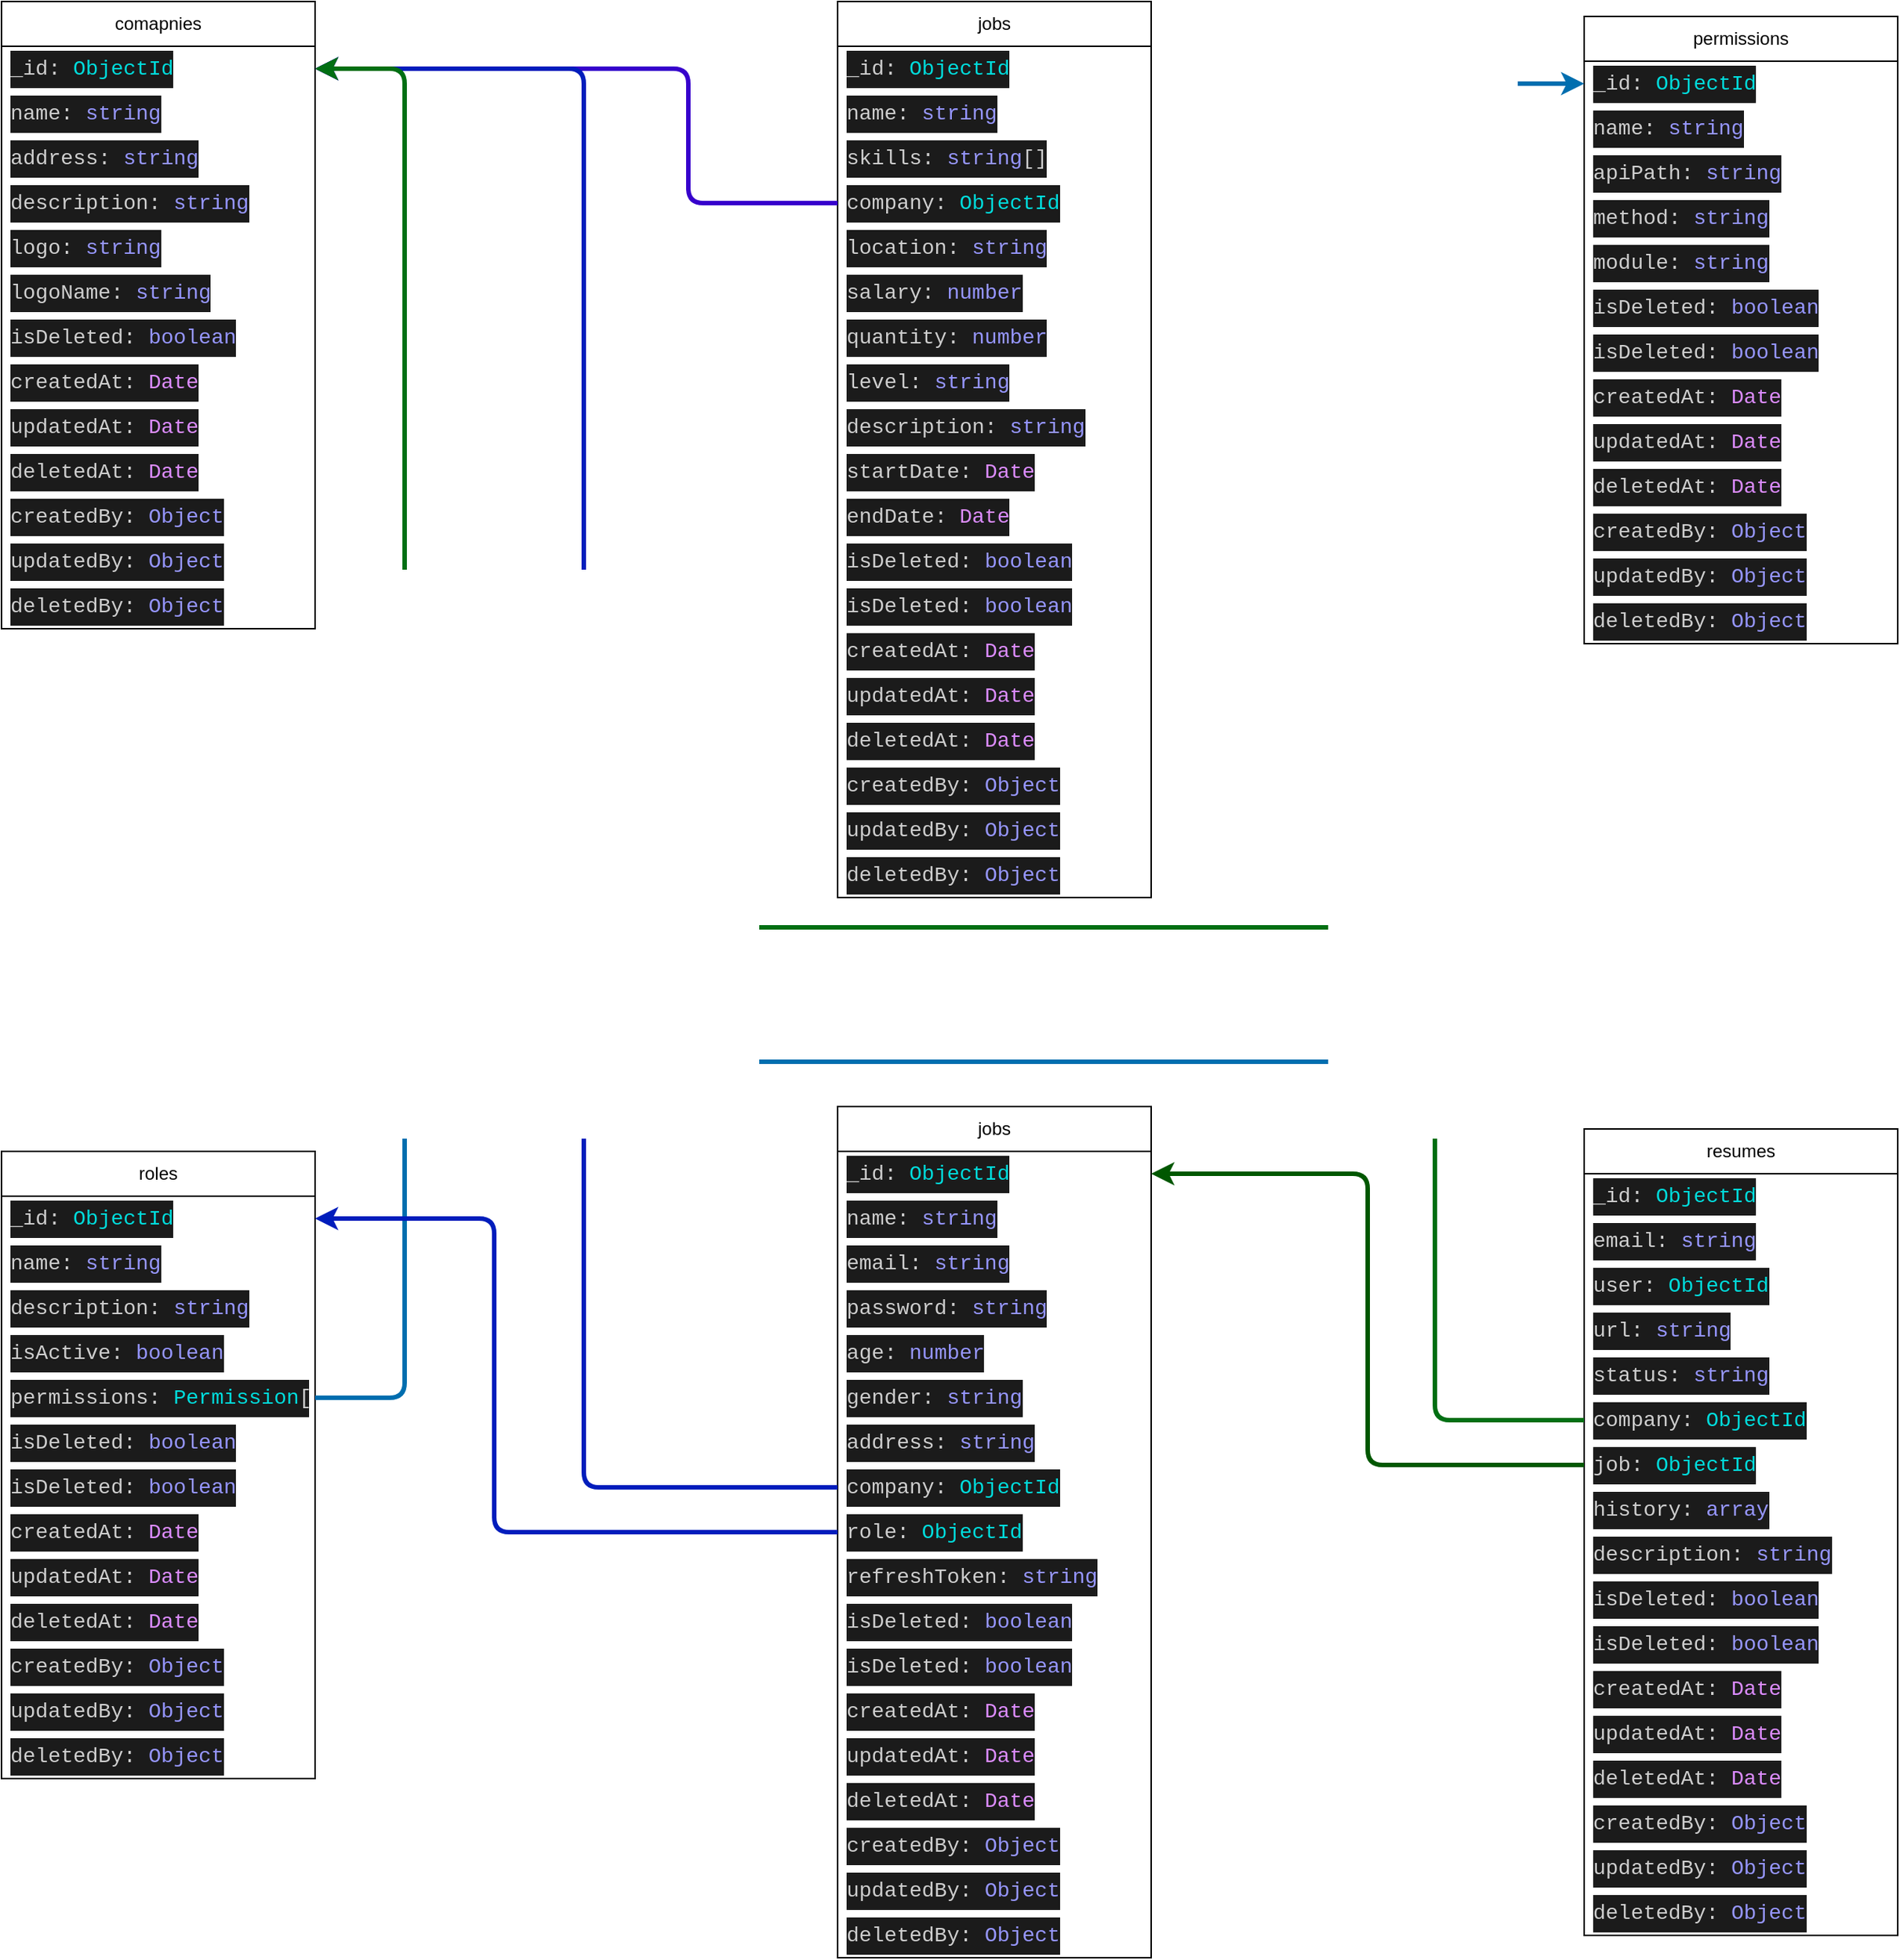 <mxfile>
    <diagram id="uOsE5bFgHeVcTdEkE6yO" name="Page-1">
        <mxGraphModel dx="1646" dy="1364" grid="1" gridSize="10" guides="1" tooltips="1" connect="1" arrows="1" fold="1" page="0" pageScale="1" pageWidth="850" pageHeight="1100" math="0" shadow="0">
            <root>
                <mxCell id="0"/>
                <mxCell id="1" parent="0"/>
                <mxCell id="2" value="comapnies" style="swimlane;fontStyle=0;childLayout=stackLayout;horizontal=1;startSize=30;horizontalStack=0;resizeParent=1;resizeParentMax=0;resizeLast=0;collapsible=1;marginBottom=0;whiteSpace=wrap;html=1;" vertex="1" parent="1">
                    <mxGeometry x="60" y="210" width="210" height="420" as="geometry"/>
                </mxCell>
                <mxCell id="55" value="&lt;div style=&quot;color: rgb(206, 206, 206); background-color: rgb(27, 27, 27); font-family: Consolas, &amp;quot;Courier New&amp;quot;, monospace; font-size: 14px; line-height: 25px;&quot;&gt;&lt;span style=&quot;&quot;&gt;_id&lt;/span&gt;:&amp;nbsp;&lt;span style=&quot;color: rgb(0, 220, 220);&quot;&gt;ObjectId&lt;/span&gt;&lt;/div&gt;" style="text;strokeColor=none;fillColor=none;align=left;verticalAlign=middle;spacingLeft=4;spacingRight=4;overflow=hidden;points=[[0,0.5],[1,0.5]];portConstraint=eastwest;rotatable=0;whiteSpace=wrap;html=1;" vertex="1" parent="2">
                    <mxGeometry y="30" width="210" height="30" as="geometry"/>
                </mxCell>
                <mxCell id="3" value="&lt;div style=&quot;color: rgb(206, 206, 206); background-color: rgb(27, 27, 27); font-family: Consolas, &amp;quot;Courier New&amp;quot;, monospace; font-size: 14px; line-height: 25px;&quot;&gt;name:&amp;nbsp;&lt;span style=&quot;color: rgb(150, 150, 255);&quot;&gt;string&lt;/span&gt;&lt;/div&gt;" style="text;strokeColor=none;fillColor=none;align=left;verticalAlign=middle;spacingLeft=4;spacingRight=4;overflow=hidden;points=[[0,0.5],[1,0.5]];portConstraint=eastwest;rotatable=0;whiteSpace=wrap;html=1;" vertex="1" parent="2">
                    <mxGeometry y="60" width="210" height="30" as="geometry"/>
                </mxCell>
                <mxCell id="4" value="&lt;div style=&quot;color: rgb(206, 206, 206); background-color: rgb(27, 27, 27); font-family: Consolas, &amp;quot;Courier New&amp;quot;, monospace; font-size: 14px; line-height: 25px;&quot;&gt;address:&amp;nbsp;&lt;span style=&quot;color: rgb(150, 150, 255);&quot;&gt;string&lt;/span&gt;&lt;/div&gt;" style="text;strokeColor=none;fillColor=none;align=left;verticalAlign=middle;spacingLeft=4;spacingRight=4;overflow=hidden;points=[[0,0.5],[1,0.5]];portConstraint=eastwest;rotatable=0;whiteSpace=wrap;html=1;" vertex="1" parent="2">
                    <mxGeometry y="90" width="210" height="30" as="geometry"/>
                </mxCell>
                <mxCell id="6" value="&lt;div style=&quot;color: rgb(206, 206, 206); background-color: rgb(27, 27, 27); font-family: Consolas, &amp;quot;Courier New&amp;quot;, monospace; font-size: 14px; line-height: 25px;&quot;&gt;description:&amp;nbsp;&lt;span style=&quot;color: rgb(150, 150, 255);&quot;&gt;string&lt;/span&gt;&lt;/div&gt;" style="text;strokeColor=none;fillColor=none;align=left;verticalAlign=middle;spacingLeft=4;spacingRight=4;overflow=hidden;points=[[0,0.5],[1,0.5]];portConstraint=eastwest;rotatable=0;whiteSpace=wrap;html=1;" vertex="1" parent="2">
                    <mxGeometry y="120" width="210" height="30" as="geometry"/>
                </mxCell>
                <mxCell id="7" value="&lt;div style=&quot;color: rgb(206, 206, 206); background-color: rgb(27, 27, 27); font-family: Consolas, &amp;quot;Courier New&amp;quot;, monospace; font-size: 14px; line-height: 25px;&quot;&gt;&lt;span style=&quot;&quot;&gt;logo&lt;/span&gt;:&amp;nbsp;&lt;span style=&quot;color: rgb(150, 150, 255);&quot;&gt;string&lt;/span&gt;&lt;/div&gt;" style="text;strokeColor=none;fillColor=none;align=left;verticalAlign=middle;spacingLeft=4;spacingRight=4;overflow=hidden;points=[[0,0.5],[1,0.5]];portConstraint=eastwest;rotatable=0;whiteSpace=wrap;html=1;" vertex="1" parent="2">
                    <mxGeometry y="150" width="210" height="30" as="geometry"/>
                </mxCell>
                <mxCell id="8" value="&lt;div style=&quot;color: rgb(206, 206, 206); background-color: rgb(27, 27, 27); font-family: Consolas, &amp;quot;Courier New&amp;quot;, monospace; font-size: 14px; line-height: 25px;&quot;&gt;&lt;span style=&quot;&quot;&gt;logoName&lt;/span&gt;:&amp;nbsp;&lt;span style=&quot;color: rgb(150, 150, 255);&quot;&gt;string&lt;/span&gt;&lt;/div&gt;" style="text;strokeColor=none;fillColor=none;align=left;verticalAlign=middle;spacingLeft=4;spacingRight=4;overflow=hidden;points=[[0,0.5],[1,0.5]];portConstraint=eastwest;rotatable=0;whiteSpace=wrap;html=1;" vertex="1" parent="2">
                    <mxGeometry y="180" width="210" height="30" as="geometry"/>
                </mxCell>
                <mxCell id="5" value="&lt;div style=&quot;color: rgb(206, 206, 206); background-color: rgb(27, 27, 27); font-family: Consolas, &amp;quot;Courier New&amp;quot;, monospace; font-size: 14px; line-height: 25px;&quot;&gt;&lt;span style=&quot;&quot;&gt;isDeleted&lt;/span&gt;:&amp;nbsp;&lt;span style=&quot;color: rgb(150, 150, 255);&quot;&gt;boolean&lt;/span&gt;&lt;/div&gt;" style="text;strokeColor=none;fillColor=none;align=left;verticalAlign=middle;spacingLeft=4;spacingRight=4;overflow=hidden;points=[[0,0.5],[1,0.5]];portConstraint=eastwest;rotatable=0;whiteSpace=wrap;html=1;" vertex="1" parent="2">
                    <mxGeometry y="210" width="210" height="30" as="geometry"/>
                </mxCell>
                <mxCell id="9" value="&lt;div style=&quot;color: rgb(206, 206, 206); background-color: rgb(27, 27, 27); font-family: Consolas, &amp;quot;Courier New&amp;quot;, monospace; font-size: 14px; line-height: 25px;&quot;&gt;&lt;span style=&quot;&quot;&gt;createdAt&lt;/span&gt;:&amp;nbsp;&lt;span style=&quot;color: rgb(220, 140, 255);&quot;&gt;Date&lt;/span&gt;&lt;/div&gt;" style="text;strokeColor=none;fillColor=none;align=left;verticalAlign=middle;spacingLeft=4;spacingRight=4;overflow=hidden;points=[[0,0.5],[1,0.5]];portConstraint=eastwest;rotatable=0;whiteSpace=wrap;html=1;" vertex="1" parent="2">
                    <mxGeometry y="240" width="210" height="30" as="geometry"/>
                </mxCell>
                <mxCell id="10" value="&lt;div style=&quot;color: rgb(206, 206, 206); background-color: rgb(27, 27, 27); font-family: Consolas, &amp;quot;Courier New&amp;quot;, monospace; font-size: 14px; line-height: 25px;&quot;&gt;&lt;span style=&quot;&quot;&gt;updatedAt&lt;/span&gt;:&amp;nbsp;&lt;span style=&quot;color: rgb(220, 140, 255);&quot;&gt;Date&lt;/span&gt;&lt;/div&gt;" style="text;strokeColor=none;fillColor=none;align=left;verticalAlign=middle;spacingLeft=4;spacingRight=4;overflow=hidden;points=[[0,0.5],[1,0.5]];portConstraint=eastwest;rotatable=0;whiteSpace=wrap;html=1;" vertex="1" parent="2">
                    <mxGeometry y="270" width="210" height="30" as="geometry"/>
                </mxCell>
                <mxCell id="11" value="&lt;div style=&quot;color: rgb(206, 206, 206); background-color: rgb(27, 27, 27); font-family: Consolas, &amp;quot;Courier New&amp;quot;, monospace; font-size: 14px; line-height: 25px;&quot;&gt;&lt;span style=&quot;&quot;&gt;deletedAt&lt;/span&gt;:&amp;nbsp;&lt;span style=&quot;color: rgb(220, 140, 255);&quot;&gt;Date&lt;/span&gt;&lt;/div&gt;" style="text;strokeColor=none;fillColor=none;align=left;verticalAlign=middle;spacingLeft=4;spacingRight=4;overflow=hidden;points=[[0,0.5],[1,0.5]];portConstraint=eastwest;rotatable=0;whiteSpace=wrap;html=1;" vertex="1" parent="2">
                    <mxGeometry y="300" width="210" height="30" as="geometry"/>
                </mxCell>
                <mxCell id="12" value="&lt;div style=&quot;color: rgb(206, 206, 206); background-color: rgb(27, 27, 27); font-family: Consolas, &amp;quot;Courier New&amp;quot;, monospace; font-size: 14px; line-height: 25px;&quot;&gt;&lt;span style=&quot;&quot;&gt;createdBy&lt;/span&gt;:&amp;nbsp;&lt;span style=&quot;color: rgb(150, 150, 255);&quot;&gt;Object&lt;/span&gt;&lt;/div&gt;" style="text;strokeColor=none;fillColor=none;align=left;verticalAlign=middle;spacingLeft=4;spacingRight=4;overflow=hidden;points=[[0,0.5],[1,0.5]];portConstraint=eastwest;rotatable=0;whiteSpace=wrap;html=1;" vertex="1" parent="2">
                    <mxGeometry y="330" width="210" height="30" as="geometry"/>
                </mxCell>
                <mxCell id="13" value="&lt;div style=&quot;color: rgb(206, 206, 206); background-color: rgb(27, 27, 27); font-family: Consolas, &amp;quot;Courier New&amp;quot;, monospace; font-size: 14px; line-height: 25px;&quot;&gt;&lt;span style=&quot;&quot;&gt;updatedBy&lt;/span&gt;:&amp;nbsp;&lt;span style=&quot;color: rgb(150, 150, 255);&quot;&gt;Object&lt;/span&gt;&lt;/div&gt;" style="text;strokeColor=none;fillColor=none;align=left;verticalAlign=middle;spacingLeft=4;spacingRight=4;overflow=hidden;points=[[0,0.5],[1,0.5]];portConstraint=eastwest;rotatable=0;whiteSpace=wrap;html=1;" vertex="1" parent="2">
                    <mxGeometry y="360" width="210" height="30" as="geometry"/>
                </mxCell>
                <mxCell id="14" value="&lt;div style=&quot;color: rgb(206, 206, 206); background-color: rgb(27, 27, 27); font-family: Consolas, &amp;quot;Courier New&amp;quot;, monospace; font-size: 14px; line-height: 25px;&quot;&gt;&lt;span style=&quot;&quot;&gt;deletedBy&lt;/span&gt;:&amp;nbsp;&lt;span style=&quot;color: rgb(150, 150, 255);&quot;&gt;Object&lt;/span&gt;&lt;/div&gt;" style="text;strokeColor=none;fillColor=none;align=left;verticalAlign=middle;spacingLeft=4;spacingRight=4;overflow=hidden;points=[[0,0.5],[1,0.5]];portConstraint=eastwest;rotatable=0;whiteSpace=wrap;html=1;" vertex="1" parent="2">
                    <mxGeometry y="390" width="210" height="30" as="geometry"/>
                </mxCell>
                <mxCell id="15" value="jobs" style="swimlane;fontStyle=0;childLayout=stackLayout;horizontal=1;startSize=30;horizontalStack=0;resizeParent=1;resizeParentMax=0;resizeLast=0;collapsible=1;marginBottom=0;whiteSpace=wrap;html=1;" vertex="1" parent="1">
                    <mxGeometry x="620" y="210" width="210" height="600" as="geometry"/>
                </mxCell>
                <mxCell id="56" value="&lt;div style=&quot;color: rgb(206, 206, 206); background-color: rgb(27, 27, 27); font-family: Consolas, &amp;quot;Courier New&amp;quot;, monospace; font-size: 14px; line-height: 25px;&quot;&gt;&lt;span style=&quot;&quot;&gt;_id&lt;/span&gt;:&amp;nbsp;&lt;span style=&quot;color: rgb(0, 220, 220);&quot;&gt;ObjectId&lt;/span&gt;&lt;/div&gt;" style="text;strokeColor=none;fillColor=none;align=left;verticalAlign=middle;spacingLeft=4;spacingRight=4;overflow=hidden;points=[[0,0.5],[1,0.5]];portConstraint=eastwest;rotatable=0;whiteSpace=wrap;html=1;" vertex="1" parent="15">
                    <mxGeometry y="30" width="210" height="30" as="geometry"/>
                </mxCell>
                <mxCell id="16" value="&lt;div style=&quot;color: rgb(206, 206, 206); background-color: rgb(27, 27, 27); font-family: Consolas, &amp;quot;Courier New&amp;quot;, monospace; font-size: 14px; line-height: 25px;&quot;&gt;name:&amp;nbsp;&lt;span style=&quot;color: rgb(150, 150, 255);&quot;&gt;string&lt;/span&gt;&lt;/div&gt;" style="text;strokeColor=none;fillColor=none;align=left;verticalAlign=middle;spacingLeft=4;spacingRight=4;overflow=hidden;points=[[0,0.5],[1,0.5]];portConstraint=eastwest;rotatable=0;whiteSpace=wrap;html=1;" vertex="1" parent="15">
                    <mxGeometry y="60" width="210" height="30" as="geometry"/>
                </mxCell>
                <mxCell id="17" value="&lt;div style=&quot;color: rgb(206, 206, 206); background-color: rgb(27, 27, 27); font-family: Consolas, &amp;quot;Courier New&amp;quot;, monospace; font-size: 14px; line-height: 25px;&quot;&gt;&lt;span style=&quot;&quot;&gt;skills&lt;/span&gt;:&amp;nbsp;&lt;span style=&quot;color: rgb(150, 150, 255);&quot;&gt;string&lt;/span&gt;&lt;span style=&quot;&quot;&gt;[]&lt;/span&gt;&lt;/div&gt;" style="text;strokeColor=none;fillColor=none;align=left;verticalAlign=middle;spacingLeft=4;spacingRight=4;overflow=hidden;points=[[0,0.5],[1,0.5]];portConstraint=eastwest;rotatable=0;whiteSpace=wrap;html=1;" vertex="1" parent="15">
                    <mxGeometry y="90" width="210" height="30" as="geometry"/>
                </mxCell>
                <mxCell id="18" value="&lt;div style=&quot;color: rgb(206, 206, 206); background-color: rgb(27, 27, 27); font-family: Consolas, &amp;quot;Courier New&amp;quot;, monospace; font-size: 14px; line-height: 25px;&quot;&gt;&lt;span style=&quot;&quot;&gt;company&lt;/span&gt;:&amp;nbsp;&lt;span style=&quot;color: rgb(0, 220, 220);&quot;&gt;ObjectId&lt;/span&gt;&lt;/div&gt;" style="text;strokeColor=none;fillColor=none;align=left;verticalAlign=middle;spacingLeft=4;spacingRight=4;overflow=hidden;points=[[0,0.5],[1,0.5]];portConstraint=eastwest;rotatable=0;whiteSpace=wrap;html=1;" vertex="1" parent="15">
                    <mxGeometry y="120" width="210" height="30" as="geometry"/>
                </mxCell>
                <mxCell id="19" value="&lt;div style=&quot;color: rgb(206, 206, 206); background-color: rgb(27, 27, 27); font-family: Consolas, &amp;quot;Courier New&amp;quot;, monospace; font-size: 14px; line-height: 25px;&quot;&gt;&lt;span style=&quot;&quot;&gt;location&lt;/span&gt;:&amp;nbsp;&lt;span style=&quot;color: rgb(150, 150, 255);&quot;&gt;string&lt;/span&gt;&lt;/div&gt;" style="text;strokeColor=none;fillColor=none;align=left;verticalAlign=middle;spacingLeft=4;spacingRight=4;overflow=hidden;points=[[0,0.5],[1,0.5]];portConstraint=eastwest;rotatable=0;whiteSpace=wrap;html=1;" vertex="1" parent="15">
                    <mxGeometry y="150" width="210" height="30" as="geometry"/>
                </mxCell>
                <mxCell id="20" value="&lt;div style=&quot;color: rgb(206, 206, 206); background-color: rgb(27, 27, 27); font-family: Consolas, &amp;quot;Courier New&amp;quot;, monospace; font-size: 14px; line-height: 25px;&quot;&gt;&lt;span style=&quot;&quot;&gt;salary&lt;/span&gt;:&amp;nbsp;&lt;span style=&quot;color: rgb(150, 150, 255);&quot;&gt;number&lt;/span&gt;&lt;/div&gt;" style="text;strokeColor=none;fillColor=none;align=left;verticalAlign=middle;spacingLeft=4;spacingRight=4;overflow=hidden;points=[[0,0.5],[1,0.5]];portConstraint=eastwest;rotatable=0;whiteSpace=wrap;html=1;" vertex="1" parent="15">
                    <mxGeometry y="180" width="210" height="30" as="geometry"/>
                </mxCell>
                <mxCell id="28" value="&lt;div style=&quot;color: rgb(206, 206, 206); background-color: rgb(27, 27, 27); font-family: Consolas, &amp;quot;Courier New&amp;quot;, monospace; font-size: 14px; line-height: 25px;&quot;&gt;&lt;span style=&quot;&quot;&gt;quantity&lt;/span&gt;:&amp;nbsp;&lt;span style=&quot;color: rgb(150, 150, 255);&quot;&gt;number&lt;/span&gt;&lt;/div&gt;" style="text;strokeColor=none;fillColor=none;align=left;verticalAlign=middle;spacingLeft=4;spacingRight=4;overflow=hidden;points=[[0,0.5],[1,0.5]];portConstraint=eastwest;rotatable=0;whiteSpace=wrap;html=1;" vertex="1" parent="15">
                    <mxGeometry y="210" width="210" height="30" as="geometry"/>
                </mxCell>
                <mxCell id="30" value="&lt;div style=&quot;color: rgb(206, 206, 206); background-color: rgb(27, 27, 27); font-family: Consolas, &amp;quot;Courier New&amp;quot;, monospace; font-size: 14px; line-height: 25px;&quot;&gt;&lt;span style=&quot;&quot;&gt;level&lt;/span&gt;:&amp;nbsp;&lt;span style=&quot;color: rgb(150, 150, 255);&quot;&gt;string&lt;/span&gt;&lt;/div&gt;" style="text;strokeColor=none;fillColor=none;align=left;verticalAlign=middle;spacingLeft=4;spacingRight=4;overflow=hidden;points=[[0,0.5],[1,0.5]];portConstraint=eastwest;rotatable=0;whiteSpace=wrap;html=1;" vertex="1" parent="15">
                    <mxGeometry y="240" width="210" height="30" as="geometry"/>
                </mxCell>
                <mxCell id="31" value="&lt;div style=&quot;color: rgb(206, 206, 206); background-color: rgb(27, 27, 27); font-family: Consolas, &amp;quot;Courier New&amp;quot;, monospace; font-size: 14px; line-height: 25px;&quot;&gt;&lt;span style=&quot;&quot;&gt;description&lt;/span&gt;:&amp;nbsp;&lt;span style=&quot;color: rgb(150, 150, 255);&quot;&gt;string&lt;/span&gt;&lt;/div&gt;" style="text;strokeColor=none;fillColor=none;align=left;verticalAlign=middle;spacingLeft=4;spacingRight=4;overflow=hidden;points=[[0,0.5],[1,0.5]];portConstraint=eastwest;rotatable=0;whiteSpace=wrap;html=1;" vertex="1" parent="15">
                    <mxGeometry y="270" width="210" height="30" as="geometry"/>
                </mxCell>
                <mxCell id="32" value="&lt;div style=&quot;color: rgb(206, 206, 206); background-color: rgb(27, 27, 27); font-family: Consolas, &amp;quot;Courier New&amp;quot;, monospace; font-size: 14px; line-height: 25px;&quot;&gt;&lt;span style=&quot;&quot;&gt;startDate&lt;/span&gt;:&amp;nbsp;&lt;span style=&quot;color: rgb(220, 140, 255);&quot;&gt;Date&lt;/span&gt;&lt;/div&gt;" style="text;strokeColor=none;fillColor=none;align=left;verticalAlign=middle;spacingLeft=4;spacingRight=4;overflow=hidden;points=[[0,0.5],[1,0.5]];portConstraint=eastwest;rotatable=0;whiteSpace=wrap;html=1;" vertex="1" parent="15">
                    <mxGeometry y="300" width="210" height="30" as="geometry"/>
                </mxCell>
                <mxCell id="33" value="&lt;div style=&quot;color: rgb(206, 206, 206); background-color: rgb(27, 27, 27); font-family: Consolas, &amp;quot;Courier New&amp;quot;, monospace; font-size: 14px; line-height: 25px;&quot;&gt;&lt;span style=&quot;&quot;&gt;endDate&lt;/span&gt;:&amp;nbsp;&lt;span style=&quot;color: rgb(220, 140, 255);&quot;&gt;Date&lt;/span&gt;&lt;/div&gt;" style="text;strokeColor=none;fillColor=none;align=left;verticalAlign=middle;spacingLeft=4;spacingRight=4;overflow=hidden;points=[[0,0.5],[1,0.5]];portConstraint=eastwest;rotatable=0;whiteSpace=wrap;html=1;" vertex="1" parent="15">
                    <mxGeometry y="330" width="210" height="30" as="geometry"/>
                </mxCell>
                <mxCell id="34" value="&lt;div style=&quot;color: rgb(206, 206, 206); background-color: rgb(27, 27, 27); font-family: Consolas, &amp;quot;Courier New&amp;quot;, monospace; font-size: 14px; line-height: 25px;&quot;&gt;&lt;span style=&quot;&quot;&gt;isDeleted&lt;/span&gt;:&amp;nbsp;&lt;span style=&quot;color: rgb(150, 150, 255);&quot;&gt;boolean&lt;/span&gt;&lt;/div&gt;" style="text;strokeColor=none;fillColor=none;align=left;verticalAlign=middle;spacingLeft=4;spacingRight=4;overflow=hidden;points=[[0,0.5],[1,0.5]];portConstraint=eastwest;rotatable=0;whiteSpace=wrap;html=1;" vertex="1" parent="15">
                    <mxGeometry y="360" width="210" height="30" as="geometry"/>
                </mxCell>
                <mxCell id="21" value="&lt;div style=&quot;color: rgb(206, 206, 206); background-color: rgb(27, 27, 27); font-family: Consolas, &amp;quot;Courier New&amp;quot;, monospace; font-size: 14px; line-height: 25px;&quot;&gt;&lt;span style=&quot;&quot;&gt;isDeleted&lt;/span&gt;:&amp;nbsp;&lt;span style=&quot;color: rgb(150, 150, 255);&quot;&gt;boolean&lt;/span&gt;&lt;/div&gt;" style="text;strokeColor=none;fillColor=none;align=left;verticalAlign=middle;spacingLeft=4;spacingRight=4;overflow=hidden;points=[[0,0.5],[1,0.5]];portConstraint=eastwest;rotatable=0;whiteSpace=wrap;html=1;" vertex="1" parent="15">
                    <mxGeometry y="390" width="210" height="30" as="geometry"/>
                </mxCell>
                <mxCell id="22" value="&lt;div style=&quot;color: rgb(206, 206, 206); background-color: rgb(27, 27, 27); font-family: Consolas, &amp;quot;Courier New&amp;quot;, monospace; font-size: 14px; line-height: 25px;&quot;&gt;&lt;span style=&quot;&quot;&gt;createdAt&lt;/span&gt;:&amp;nbsp;&lt;span style=&quot;color: rgb(220, 140, 255);&quot;&gt;Date&lt;/span&gt;&lt;/div&gt;" style="text;strokeColor=none;fillColor=none;align=left;verticalAlign=middle;spacingLeft=4;spacingRight=4;overflow=hidden;points=[[0,0.5],[1,0.5]];portConstraint=eastwest;rotatable=0;whiteSpace=wrap;html=1;" vertex="1" parent="15">
                    <mxGeometry y="420" width="210" height="30" as="geometry"/>
                </mxCell>
                <mxCell id="23" value="&lt;div style=&quot;color: rgb(206, 206, 206); background-color: rgb(27, 27, 27); font-family: Consolas, &amp;quot;Courier New&amp;quot;, monospace; font-size: 14px; line-height: 25px;&quot;&gt;&lt;span style=&quot;&quot;&gt;updatedAt&lt;/span&gt;:&amp;nbsp;&lt;span style=&quot;color: rgb(220, 140, 255);&quot;&gt;Date&lt;/span&gt;&lt;/div&gt;" style="text;strokeColor=none;fillColor=none;align=left;verticalAlign=middle;spacingLeft=4;spacingRight=4;overflow=hidden;points=[[0,0.5],[1,0.5]];portConstraint=eastwest;rotatable=0;whiteSpace=wrap;html=1;" vertex="1" parent="15">
                    <mxGeometry y="450" width="210" height="30" as="geometry"/>
                </mxCell>
                <mxCell id="24" value="&lt;div style=&quot;color: rgb(206, 206, 206); background-color: rgb(27, 27, 27); font-family: Consolas, &amp;quot;Courier New&amp;quot;, monospace; font-size: 14px; line-height: 25px;&quot;&gt;&lt;span style=&quot;&quot;&gt;deletedAt&lt;/span&gt;:&amp;nbsp;&lt;span style=&quot;color: rgb(220, 140, 255);&quot;&gt;Date&lt;/span&gt;&lt;/div&gt;" style="text;strokeColor=none;fillColor=none;align=left;verticalAlign=middle;spacingLeft=4;spacingRight=4;overflow=hidden;points=[[0,0.5],[1,0.5]];portConstraint=eastwest;rotatable=0;whiteSpace=wrap;html=1;" vertex="1" parent="15">
                    <mxGeometry y="480" width="210" height="30" as="geometry"/>
                </mxCell>
                <mxCell id="25" value="&lt;div style=&quot;color: rgb(206, 206, 206); background-color: rgb(27, 27, 27); font-family: Consolas, &amp;quot;Courier New&amp;quot;, monospace; font-size: 14px; line-height: 25px;&quot;&gt;&lt;span style=&quot;&quot;&gt;createdBy&lt;/span&gt;:&amp;nbsp;&lt;span style=&quot;color: rgb(150, 150, 255);&quot;&gt;Object&lt;/span&gt;&lt;/div&gt;" style="text;strokeColor=none;fillColor=none;align=left;verticalAlign=middle;spacingLeft=4;spacingRight=4;overflow=hidden;points=[[0,0.5],[1,0.5]];portConstraint=eastwest;rotatable=0;whiteSpace=wrap;html=1;" vertex="1" parent="15">
                    <mxGeometry y="510" width="210" height="30" as="geometry"/>
                </mxCell>
                <mxCell id="26" value="&lt;div style=&quot;color: rgb(206, 206, 206); background-color: rgb(27, 27, 27); font-family: Consolas, &amp;quot;Courier New&amp;quot;, monospace; font-size: 14px; line-height: 25px;&quot;&gt;&lt;span style=&quot;&quot;&gt;updatedBy&lt;/span&gt;:&amp;nbsp;&lt;span style=&quot;color: rgb(150, 150, 255);&quot;&gt;Object&lt;/span&gt;&lt;/div&gt;" style="text;strokeColor=none;fillColor=none;align=left;verticalAlign=middle;spacingLeft=4;spacingRight=4;overflow=hidden;points=[[0,0.5],[1,0.5]];portConstraint=eastwest;rotatable=0;whiteSpace=wrap;html=1;" vertex="1" parent="15">
                    <mxGeometry y="540" width="210" height="30" as="geometry"/>
                </mxCell>
                <mxCell id="27" value="&lt;div style=&quot;color: rgb(206, 206, 206); background-color: rgb(27, 27, 27); font-family: Consolas, &amp;quot;Courier New&amp;quot;, monospace; font-size: 14px; line-height: 25px;&quot;&gt;&lt;span style=&quot;&quot;&gt;deletedBy&lt;/span&gt;:&amp;nbsp;&lt;span style=&quot;color: rgb(150, 150, 255);&quot;&gt;Object&lt;/span&gt;&lt;/div&gt;" style="text;strokeColor=none;fillColor=none;align=left;verticalAlign=middle;spacingLeft=4;spacingRight=4;overflow=hidden;points=[[0,0.5],[1,0.5]];portConstraint=eastwest;rotatable=0;whiteSpace=wrap;html=1;" vertex="1" parent="15">
                    <mxGeometry y="570" width="210" height="30" as="geometry"/>
                </mxCell>
                <mxCell id="35" value="permissions" style="swimlane;fontStyle=0;childLayout=stackLayout;horizontal=1;startSize=30;horizontalStack=0;resizeParent=1;resizeParentMax=0;resizeLast=0;collapsible=1;marginBottom=0;whiteSpace=wrap;html=1;" vertex="1" parent="1">
                    <mxGeometry x="1120" y="220" width="210" height="420" as="geometry"/>
                </mxCell>
                <mxCell id="58" value="&lt;div style=&quot;color: rgb(206, 206, 206); background-color: rgb(27, 27, 27); font-family: Consolas, &amp;quot;Courier New&amp;quot;, monospace; font-size: 14px; line-height: 25px;&quot;&gt;&lt;span style=&quot;&quot;&gt;_id&lt;/span&gt;:&amp;nbsp;&lt;span style=&quot;color: rgb(0, 220, 220);&quot;&gt;ObjectId&lt;/span&gt;&lt;/div&gt;" style="text;strokeColor=none;fillColor=none;align=left;verticalAlign=middle;spacingLeft=4;spacingRight=4;overflow=hidden;points=[[0,0.5],[1,0.5]];portConstraint=eastwest;rotatable=0;whiteSpace=wrap;html=1;" vertex="1" parent="35">
                    <mxGeometry y="30" width="210" height="30" as="geometry"/>
                </mxCell>
                <mxCell id="36" value="&lt;div style=&quot;color: rgb(206, 206, 206); background-color: rgb(27, 27, 27); font-family: Consolas, &amp;quot;Courier New&amp;quot;, monospace; font-size: 14px; line-height: 25px;&quot;&gt;name:&amp;nbsp;&lt;span style=&quot;color: rgb(150, 150, 255);&quot;&gt;string&lt;/span&gt;&lt;/div&gt;" style="text;strokeColor=none;fillColor=none;align=left;verticalAlign=middle;spacingLeft=4;spacingRight=4;overflow=hidden;points=[[0,0.5],[1,0.5]];portConstraint=eastwest;rotatable=0;whiteSpace=wrap;html=1;" vertex="1" parent="35">
                    <mxGeometry y="60" width="210" height="30" as="geometry"/>
                </mxCell>
                <mxCell id="37" value="&lt;div style=&quot;color: rgb(206, 206, 206); background-color: rgb(27, 27, 27); font-family: Consolas, &amp;quot;Courier New&amp;quot;, monospace; font-size: 14px; line-height: 25px;&quot;&gt;&lt;span style=&quot;&quot;&gt;apiPath&lt;/span&gt;:&amp;nbsp;&lt;span style=&quot;color: rgb(150, 150, 255);&quot;&gt;string&lt;/span&gt;&lt;/div&gt;" style="text;strokeColor=none;fillColor=none;align=left;verticalAlign=middle;spacingLeft=4;spacingRight=4;overflow=hidden;points=[[0,0.5],[1,0.5]];portConstraint=eastwest;rotatable=0;whiteSpace=wrap;html=1;" vertex="1" parent="35">
                    <mxGeometry y="90" width="210" height="30" as="geometry"/>
                </mxCell>
                <mxCell id="38" value="&lt;div style=&quot;color: rgb(206, 206, 206); background-color: rgb(27, 27, 27); font-family: Consolas, &amp;quot;Courier New&amp;quot;, monospace; font-size: 14px; line-height: 25px;&quot;&gt;&lt;span style=&quot;&quot;&gt;method&lt;/span&gt;:&amp;nbsp;&lt;span style=&quot;color: rgb(150, 150, 255);&quot;&gt;string&lt;/span&gt;&lt;/div&gt;" style="text;strokeColor=none;fillColor=none;align=left;verticalAlign=middle;spacingLeft=4;spacingRight=4;overflow=hidden;points=[[0,0.5],[1,0.5]];portConstraint=eastwest;rotatable=0;whiteSpace=wrap;html=1;" vertex="1" parent="35">
                    <mxGeometry y="120" width="210" height="30" as="geometry"/>
                </mxCell>
                <mxCell id="39" value="&lt;div style=&quot;color: rgb(206, 206, 206); background-color: rgb(27, 27, 27); font-family: Consolas, &amp;quot;Courier New&amp;quot;, monospace; font-size: 14px; line-height: 25px;&quot;&gt;&lt;span style=&quot;&quot;&gt;module&lt;/span&gt;:&amp;nbsp;&lt;span style=&quot;color: rgb(150, 150, 255);&quot;&gt;string&lt;/span&gt;&lt;/div&gt;" style="text;strokeColor=none;fillColor=none;align=left;verticalAlign=middle;spacingLeft=4;spacingRight=4;overflow=hidden;points=[[0,0.5],[1,0.5]];portConstraint=eastwest;rotatable=0;whiteSpace=wrap;html=1;" vertex="1" parent="35">
                    <mxGeometry y="150" width="210" height="30" as="geometry"/>
                </mxCell>
                <mxCell id="46" value="&lt;div style=&quot;color: rgb(206, 206, 206); background-color: rgb(27, 27, 27); font-family: Consolas, &amp;quot;Courier New&amp;quot;, monospace; font-size: 14px; line-height: 25px;&quot;&gt;&lt;span style=&quot;&quot;&gt;isDeleted&lt;/span&gt;:&amp;nbsp;&lt;span style=&quot;color: rgb(150, 150, 255);&quot;&gt;boolean&lt;/span&gt;&lt;/div&gt;" style="text;strokeColor=none;fillColor=none;align=left;verticalAlign=middle;spacingLeft=4;spacingRight=4;overflow=hidden;points=[[0,0.5],[1,0.5]];portConstraint=eastwest;rotatable=0;whiteSpace=wrap;html=1;" vertex="1" parent="35">
                    <mxGeometry y="180" width="210" height="30" as="geometry"/>
                </mxCell>
                <mxCell id="47" value="&lt;div style=&quot;color: rgb(206, 206, 206); background-color: rgb(27, 27, 27); font-family: Consolas, &amp;quot;Courier New&amp;quot;, monospace; font-size: 14px; line-height: 25px;&quot;&gt;&lt;span style=&quot;&quot;&gt;isDeleted&lt;/span&gt;:&amp;nbsp;&lt;span style=&quot;color: rgb(150, 150, 255);&quot;&gt;boolean&lt;/span&gt;&lt;/div&gt;" style="text;strokeColor=none;fillColor=none;align=left;verticalAlign=middle;spacingLeft=4;spacingRight=4;overflow=hidden;points=[[0,0.5],[1,0.5]];portConstraint=eastwest;rotatable=0;whiteSpace=wrap;html=1;" vertex="1" parent="35">
                    <mxGeometry y="210" width="210" height="30" as="geometry"/>
                </mxCell>
                <mxCell id="48" value="&lt;div style=&quot;color: rgb(206, 206, 206); background-color: rgb(27, 27, 27); font-family: Consolas, &amp;quot;Courier New&amp;quot;, monospace; font-size: 14px; line-height: 25px;&quot;&gt;&lt;span style=&quot;&quot;&gt;createdAt&lt;/span&gt;:&amp;nbsp;&lt;span style=&quot;color: rgb(220, 140, 255);&quot;&gt;Date&lt;/span&gt;&lt;/div&gt;" style="text;strokeColor=none;fillColor=none;align=left;verticalAlign=middle;spacingLeft=4;spacingRight=4;overflow=hidden;points=[[0,0.5],[1,0.5]];portConstraint=eastwest;rotatable=0;whiteSpace=wrap;html=1;" vertex="1" parent="35">
                    <mxGeometry y="240" width="210" height="30" as="geometry"/>
                </mxCell>
                <mxCell id="49" value="&lt;div style=&quot;color: rgb(206, 206, 206); background-color: rgb(27, 27, 27); font-family: Consolas, &amp;quot;Courier New&amp;quot;, monospace; font-size: 14px; line-height: 25px;&quot;&gt;&lt;span style=&quot;&quot;&gt;updatedAt&lt;/span&gt;:&amp;nbsp;&lt;span style=&quot;color: rgb(220, 140, 255);&quot;&gt;Date&lt;/span&gt;&lt;/div&gt;" style="text;strokeColor=none;fillColor=none;align=left;verticalAlign=middle;spacingLeft=4;spacingRight=4;overflow=hidden;points=[[0,0.5],[1,0.5]];portConstraint=eastwest;rotatable=0;whiteSpace=wrap;html=1;" vertex="1" parent="35">
                    <mxGeometry y="270" width="210" height="30" as="geometry"/>
                </mxCell>
                <mxCell id="50" value="&lt;div style=&quot;color: rgb(206, 206, 206); background-color: rgb(27, 27, 27); font-family: Consolas, &amp;quot;Courier New&amp;quot;, monospace; font-size: 14px; line-height: 25px;&quot;&gt;&lt;span style=&quot;&quot;&gt;deletedAt&lt;/span&gt;:&amp;nbsp;&lt;span style=&quot;color: rgb(220, 140, 255);&quot;&gt;Date&lt;/span&gt;&lt;/div&gt;" style="text;strokeColor=none;fillColor=none;align=left;verticalAlign=middle;spacingLeft=4;spacingRight=4;overflow=hidden;points=[[0,0.5],[1,0.5]];portConstraint=eastwest;rotatable=0;whiteSpace=wrap;html=1;" vertex="1" parent="35">
                    <mxGeometry y="300" width="210" height="30" as="geometry"/>
                </mxCell>
                <mxCell id="51" value="&lt;div style=&quot;color: rgb(206, 206, 206); background-color: rgb(27, 27, 27); font-family: Consolas, &amp;quot;Courier New&amp;quot;, monospace; font-size: 14px; line-height: 25px;&quot;&gt;&lt;span style=&quot;&quot;&gt;createdBy&lt;/span&gt;:&amp;nbsp;&lt;span style=&quot;color: rgb(150, 150, 255);&quot;&gt;Object&lt;/span&gt;&lt;/div&gt;" style="text;strokeColor=none;fillColor=none;align=left;verticalAlign=middle;spacingLeft=4;spacingRight=4;overflow=hidden;points=[[0,0.5],[1,0.5]];portConstraint=eastwest;rotatable=0;whiteSpace=wrap;html=1;" vertex="1" parent="35">
                    <mxGeometry y="330" width="210" height="30" as="geometry"/>
                </mxCell>
                <mxCell id="52" value="&lt;div style=&quot;color: rgb(206, 206, 206); background-color: rgb(27, 27, 27); font-family: Consolas, &amp;quot;Courier New&amp;quot;, monospace; font-size: 14px; line-height: 25px;&quot;&gt;&lt;span style=&quot;&quot;&gt;updatedBy&lt;/span&gt;:&amp;nbsp;&lt;span style=&quot;color: rgb(150, 150, 255);&quot;&gt;Object&lt;/span&gt;&lt;/div&gt;" style="text;strokeColor=none;fillColor=none;align=left;verticalAlign=middle;spacingLeft=4;spacingRight=4;overflow=hidden;points=[[0,0.5],[1,0.5]];portConstraint=eastwest;rotatable=0;whiteSpace=wrap;html=1;" vertex="1" parent="35">
                    <mxGeometry y="360" width="210" height="30" as="geometry"/>
                </mxCell>
                <mxCell id="53" value="&lt;div style=&quot;color: rgb(206, 206, 206); background-color: rgb(27, 27, 27); font-family: Consolas, &amp;quot;Courier New&amp;quot;, monospace; font-size: 14px; line-height: 25px;&quot;&gt;&lt;span style=&quot;&quot;&gt;deletedBy&lt;/span&gt;:&amp;nbsp;&lt;span style=&quot;color: rgb(150, 150, 255);&quot;&gt;Object&lt;/span&gt;&lt;/div&gt;" style="text;strokeColor=none;fillColor=none;align=left;verticalAlign=middle;spacingLeft=4;spacingRight=4;overflow=hidden;points=[[0,0.5],[1,0.5]];portConstraint=eastwest;rotatable=0;whiteSpace=wrap;html=1;" vertex="1" parent="35">
                    <mxGeometry y="390" width="210" height="30" as="geometry"/>
                </mxCell>
                <mxCell id="73" value="resumes" style="swimlane;fontStyle=0;childLayout=stackLayout;horizontal=1;startSize=30;horizontalStack=0;resizeParent=1;resizeParentMax=0;resizeLast=0;collapsible=1;marginBottom=0;whiteSpace=wrap;html=1;" vertex="1" parent="1">
                    <mxGeometry x="1120" y="965" width="210" height="540" as="geometry"/>
                </mxCell>
                <mxCell id="74" value="&lt;div style=&quot;color: rgb(206, 206, 206); background-color: rgb(27, 27, 27); font-family: Consolas, &amp;quot;Courier New&amp;quot;, monospace; font-size: 14px; line-height: 25px;&quot;&gt;&lt;span style=&quot;&quot;&gt;_id&lt;/span&gt;:&amp;nbsp;&lt;span style=&quot;color: rgb(0, 220, 220);&quot;&gt;ObjectId&lt;/span&gt;&lt;/div&gt;" style="text;strokeColor=none;fillColor=none;align=left;verticalAlign=middle;spacingLeft=4;spacingRight=4;overflow=hidden;points=[[0,0.5],[1,0.5]];portConstraint=eastwest;rotatable=0;whiteSpace=wrap;html=1;" vertex="1" parent="73">
                    <mxGeometry y="30" width="210" height="30" as="geometry"/>
                </mxCell>
                <mxCell id="75" value="&lt;div style=&quot;color: rgb(206, 206, 206); background-color: rgb(27, 27, 27); font-family: Consolas, &amp;quot;Courier New&amp;quot;, monospace; font-size: 14px; line-height: 25px;&quot;&gt;&lt;span style=&quot;&quot;&gt;email&lt;/span&gt;:&amp;nbsp;&lt;span style=&quot;color: rgb(150, 150, 255);&quot;&gt;string&lt;/span&gt;&lt;/div&gt;" style="text;strokeColor=none;fillColor=none;align=left;verticalAlign=middle;spacingLeft=4;spacingRight=4;overflow=hidden;points=[[0,0.5],[1,0.5]];portConstraint=eastwest;rotatable=0;whiteSpace=wrap;html=1;" vertex="1" parent="73">
                    <mxGeometry y="60" width="210" height="30" as="geometry"/>
                </mxCell>
                <mxCell id="93" value="&lt;div style=&quot;color: rgb(206, 206, 206); background-color: rgb(27, 27, 27); font-family: Consolas, &amp;quot;Courier New&amp;quot;, monospace; font-size: 14px; line-height: 25px;&quot;&gt;&lt;span style=&quot;&quot;&gt;user&lt;/span&gt;:&amp;nbsp;&lt;span style=&quot;color: rgb(0, 220, 220);&quot;&gt;ObjectId&lt;/span&gt;&lt;/div&gt;" style="text;strokeColor=none;fillColor=none;align=left;verticalAlign=middle;spacingLeft=4;spacingRight=4;overflow=hidden;points=[[0,0.5],[1,0.5]];portConstraint=eastwest;rotatable=0;whiteSpace=wrap;html=1;" vertex="1" parent="73">
                    <mxGeometry y="90" width="210" height="30" as="geometry"/>
                </mxCell>
                <mxCell id="77" value="&lt;div style=&quot;color: rgb(206, 206, 206); background-color: rgb(27, 27, 27); font-family: Consolas, &amp;quot;Courier New&amp;quot;, monospace; font-size: 14px; line-height: 25px;&quot;&gt;&lt;span style=&quot;&quot;&gt;url&lt;/span&gt;:&amp;nbsp;&lt;span style=&quot;color: rgb(150, 150, 255);&quot;&gt;string&lt;/span&gt;&lt;/div&gt;" style="text;strokeColor=none;fillColor=none;align=left;verticalAlign=middle;spacingLeft=4;spacingRight=4;overflow=hidden;points=[[0,0.5],[1,0.5]];portConstraint=eastwest;rotatable=0;whiteSpace=wrap;html=1;" vertex="1" parent="73">
                    <mxGeometry y="120" width="210" height="30" as="geometry"/>
                </mxCell>
                <mxCell id="78" value="&lt;div style=&quot;color: rgb(206, 206, 206); background-color: rgb(27, 27, 27); font-family: Consolas, &amp;quot;Courier New&amp;quot;, monospace; font-size: 14px; line-height: 25px;&quot;&gt;&lt;span style=&quot;&quot;&gt;status&lt;/span&gt;:&amp;nbsp;&lt;span style=&quot;color: rgb(150, 150, 255);&quot;&gt;string&lt;/span&gt;&lt;/div&gt;" style="text;strokeColor=none;fillColor=none;align=left;verticalAlign=middle;spacingLeft=4;spacingRight=4;overflow=hidden;points=[[0,0.5],[1,0.5]];portConstraint=eastwest;rotatable=0;whiteSpace=wrap;html=1;" vertex="1" parent="73">
                    <mxGeometry y="150" width="210" height="30" as="geometry"/>
                </mxCell>
                <mxCell id="79" value="&lt;div style=&quot;color: rgb(206, 206, 206); background-color: rgb(27, 27, 27); font-family: Consolas, &amp;quot;Courier New&amp;quot;, monospace; font-size: 14px; line-height: 25px;&quot;&gt;&lt;span style=&quot;&quot;&gt;company&lt;/span&gt;:&amp;nbsp;&lt;span style=&quot;color: rgb(0, 220, 220);&quot;&gt;ObjectId&lt;/span&gt;&lt;/div&gt;" style="text;strokeColor=none;fillColor=none;align=left;verticalAlign=middle;spacingLeft=4;spacingRight=4;overflow=hidden;points=[[0,0.5],[1,0.5]];portConstraint=eastwest;rotatable=0;whiteSpace=wrap;html=1;" vertex="1" parent="73">
                    <mxGeometry y="180" width="210" height="30" as="geometry"/>
                </mxCell>
                <mxCell id="80" value="&lt;div style=&quot;color: rgb(206, 206, 206); background-color: rgb(27, 27, 27); font-family: Consolas, &amp;quot;Courier New&amp;quot;, monospace; font-size: 14px; line-height: 25px;&quot;&gt;&lt;span style=&quot;&quot;&gt;job&lt;/span&gt;:&amp;nbsp;&lt;span style=&quot;color: rgb(0, 220, 220);&quot;&gt;ObjectId&lt;/span&gt;&lt;/div&gt;" style="text;strokeColor=none;fillColor=none;align=left;verticalAlign=middle;spacingLeft=4;spacingRight=4;overflow=hidden;points=[[0,0.5],[1,0.5]];portConstraint=eastwest;rotatable=0;whiteSpace=wrap;html=1;" vertex="1" parent="73">
                    <mxGeometry y="210" width="210" height="30" as="geometry"/>
                </mxCell>
                <mxCell id="81" value="&lt;div style=&quot;background-color: rgb(27, 27, 27); font-family: Consolas, &amp;quot;Courier New&amp;quot;, monospace; font-size: 14px; line-height: 25px;&quot;&gt;&lt;span style=&quot;color: rgb(206, 206, 206);&quot;&gt;&lt;span style=&quot;&quot;&gt;history&lt;/span&gt;: &lt;/span&gt;&lt;font color=&quot;#9696ff&quot;&gt;array&lt;/font&gt;&lt;/div&gt;" style="text;strokeColor=none;fillColor=none;align=left;verticalAlign=middle;spacingLeft=4;spacingRight=4;overflow=hidden;points=[[0,0.5],[1,0.5]];portConstraint=eastwest;rotatable=0;whiteSpace=wrap;html=1;" vertex="1" parent="73">
                    <mxGeometry y="240" width="210" height="30" as="geometry"/>
                </mxCell>
                <mxCell id="82" value="&lt;div style=&quot;color: rgb(206, 206, 206); background-color: rgb(27, 27, 27); font-family: Consolas, &amp;quot;Courier New&amp;quot;, monospace; font-size: 14px; line-height: 25px;&quot;&gt;&lt;span style=&quot;&quot;&gt;description&lt;/span&gt;:&amp;nbsp;&lt;span style=&quot;color: rgb(150, 150, 255);&quot;&gt;string&lt;/span&gt;&lt;/div&gt;" style="text;strokeColor=none;fillColor=none;align=left;verticalAlign=middle;spacingLeft=4;spacingRight=4;overflow=hidden;points=[[0,0.5],[1,0.5]];portConstraint=eastwest;rotatable=0;whiteSpace=wrap;html=1;" vertex="1" parent="73">
                    <mxGeometry y="270" width="210" height="30" as="geometry"/>
                </mxCell>
                <mxCell id="85" value="&lt;div style=&quot;color: rgb(206, 206, 206); background-color: rgb(27, 27, 27); font-family: Consolas, &amp;quot;Courier New&amp;quot;, monospace; font-size: 14px; line-height: 25px;&quot;&gt;&lt;span style=&quot;&quot;&gt;isDeleted&lt;/span&gt;:&amp;nbsp;&lt;span style=&quot;color: rgb(150, 150, 255);&quot;&gt;boolean&lt;/span&gt;&lt;/div&gt;" style="text;strokeColor=none;fillColor=none;align=left;verticalAlign=middle;spacingLeft=4;spacingRight=4;overflow=hidden;points=[[0,0.5],[1,0.5]];portConstraint=eastwest;rotatable=0;whiteSpace=wrap;html=1;" vertex="1" parent="73">
                    <mxGeometry y="300" width="210" height="30" as="geometry"/>
                </mxCell>
                <mxCell id="86" value="&lt;div style=&quot;color: rgb(206, 206, 206); background-color: rgb(27, 27, 27); font-family: Consolas, &amp;quot;Courier New&amp;quot;, monospace; font-size: 14px; line-height: 25px;&quot;&gt;&lt;span style=&quot;&quot;&gt;isDeleted&lt;/span&gt;:&amp;nbsp;&lt;span style=&quot;color: rgb(150, 150, 255);&quot;&gt;boolean&lt;/span&gt;&lt;/div&gt;" style="text;strokeColor=none;fillColor=none;align=left;verticalAlign=middle;spacingLeft=4;spacingRight=4;overflow=hidden;points=[[0,0.5],[1,0.5]];portConstraint=eastwest;rotatable=0;whiteSpace=wrap;html=1;" vertex="1" parent="73">
                    <mxGeometry y="330" width="210" height="30" as="geometry"/>
                </mxCell>
                <mxCell id="87" value="&lt;div style=&quot;color: rgb(206, 206, 206); background-color: rgb(27, 27, 27); font-family: Consolas, &amp;quot;Courier New&amp;quot;, monospace; font-size: 14px; line-height: 25px;&quot;&gt;&lt;span style=&quot;&quot;&gt;createdAt&lt;/span&gt;:&amp;nbsp;&lt;span style=&quot;color: rgb(220, 140, 255);&quot;&gt;Date&lt;/span&gt;&lt;/div&gt;" style="text;strokeColor=none;fillColor=none;align=left;verticalAlign=middle;spacingLeft=4;spacingRight=4;overflow=hidden;points=[[0,0.5],[1,0.5]];portConstraint=eastwest;rotatable=0;whiteSpace=wrap;html=1;" vertex="1" parent="73">
                    <mxGeometry y="360" width="210" height="30" as="geometry"/>
                </mxCell>
                <mxCell id="88" value="&lt;div style=&quot;color: rgb(206, 206, 206); background-color: rgb(27, 27, 27); font-family: Consolas, &amp;quot;Courier New&amp;quot;, monospace; font-size: 14px; line-height: 25px;&quot;&gt;&lt;span style=&quot;&quot;&gt;updatedAt&lt;/span&gt;:&amp;nbsp;&lt;span style=&quot;color: rgb(220, 140, 255);&quot;&gt;Date&lt;/span&gt;&lt;/div&gt;" style="text;strokeColor=none;fillColor=none;align=left;verticalAlign=middle;spacingLeft=4;spacingRight=4;overflow=hidden;points=[[0,0.5],[1,0.5]];portConstraint=eastwest;rotatable=0;whiteSpace=wrap;html=1;" vertex="1" parent="73">
                    <mxGeometry y="390" width="210" height="30" as="geometry"/>
                </mxCell>
                <mxCell id="89" value="&lt;div style=&quot;color: rgb(206, 206, 206); background-color: rgb(27, 27, 27); font-family: Consolas, &amp;quot;Courier New&amp;quot;, monospace; font-size: 14px; line-height: 25px;&quot;&gt;&lt;span style=&quot;&quot;&gt;deletedAt&lt;/span&gt;:&amp;nbsp;&lt;span style=&quot;color: rgb(220, 140, 255);&quot;&gt;Date&lt;/span&gt;&lt;/div&gt;" style="text;strokeColor=none;fillColor=none;align=left;verticalAlign=middle;spacingLeft=4;spacingRight=4;overflow=hidden;points=[[0,0.5],[1,0.5]];portConstraint=eastwest;rotatable=0;whiteSpace=wrap;html=1;" vertex="1" parent="73">
                    <mxGeometry y="420" width="210" height="30" as="geometry"/>
                </mxCell>
                <mxCell id="90" value="&lt;div style=&quot;color: rgb(206, 206, 206); background-color: rgb(27, 27, 27); font-family: Consolas, &amp;quot;Courier New&amp;quot;, monospace; font-size: 14px; line-height: 25px;&quot;&gt;&lt;span style=&quot;&quot;&gt;createdBy&lt;/span&gt;:&amp;nbsp;&lt;span style=&quot;color: rgb(150, 150, 255);&quot;&gt;Object&lt;/span&gt;&lt;/div&gt;" style="text;strokeColor=none;fillColor=none;align=left;verticalAlign=middle;spacingLeft=4;spacingRight=4;overflow=hidden;points=[[0,0.5],[1,0.5]];portConstraint=eastwest;rotatable=0;whiteSpace=wrap;html=1;" vertex="1" parent="73">
                    <mxGeometry y="450" width="210" height="30" as="geometry"/>
                </mxCell>
                <mxCell id="91" value="&lt;div style=&quot;color: rgb(206, 206, 206); background-color: rgb(27, 27, 27); font-family: Consolas, &amp;quot;Courier New&amp;quot;, monospace; font-size: 14px; line-height: 25px;&quot;&gt;&lt;span style=&quot;&quot;&gt;updatedBy&lt;/span&gt;:&amp;nbsp;&lt;span style=&quot;color: rgb(150, 150, 255);&quot;&gt;Object&lt;/span&gt;&lt;/div&gt;" style="text;strokeColor=none;fillColor=none;align=left;verticalAlign=middle;spacingLeft=4;spacingRight=4;overflow=hidden;points=[[0,0.5],[1,0.5]];portConstraint=eastwest;rotatable=0;whiteSpace=wrap;html=1;" vertex="1" parent="73">
                    <mxGeometry y="480" width="210" height="30" as="geometry"/>
                </mxCell>
                <mxCell id="92" value="&lt;div style=&quot;color: rgb(206, 206, 206); background-color: rgb(27, 27, 27); font-family: Consolas, &amp;quot;Courier New&amp;quot;, monospace; font-size: 14px; line-height: 25px;&quot;&gt;&lt;span style=&quot;&quot;&gt;deletedBy&lt;/span&gt;:&amp;nbsp;&lt;span style=&quot;color: rgb(150, 150, 255);&quot;&gt;Object&lt;/span&gt;&lt;/div&gt;" style="text;strokeColor=none;fillColor=none;align=left;verticalAlign=middle;spacingLeft=4;spacingRight=4;overflow=hidden;points=[[0,0.5],[1,0.5]];portConstraint=eastwest;rotatable=0;whiteSpace=wrap;html=1;" vertex="1" parent="73">
                    <mxGeometry y="510" width="210" height="30" as="geometry"/>
                </mxCell>
                <mxCell id="94" value="roles" style="swimlane;fontStyle=0;childLayout=stackLayout;horizontal=1;startSize=30;horizontalStack=0;resizeParent=1;resizeParentMax=0;resizeLast=0;collapsible=1;marginBottom=0;whiteSpace=wrap;html=1;" vertex="1" parent="1">
                    <mxGeometry x="60" y="980" width="210" height="420" as="geometry"/>
                </mxCell>
                <mxCell id="95" value="&lt;div style=&quot;color: rgb(206, 206, 206); background-color: rgb(27, 27, 27); font-family: Consolas, &amp;quot;Courier New&amp;quot;, monospace; font-size: 14px; line-height: 25px;&quot;&gt;&lt;span style=&quot;&quot;&gt;_id&lt;/span&gt;:&amp;nbsp;&lt;span style=&quot;color: rgb(0, 220, 220);&quot;&gt;ObjectId&lt;/span&gt;&lt;/div&gt;" style="text;strokeColor=none;fillColor=none;align=left;verticalAlign=middle;spacingLeft=4;spacingRight=4;overflow=hidden;points=[[0,0.5],[1,0.5]];portConstraint=eastwest;rotatable=0;whiteSpace=wrap;html=1;" vertex="1" parent="94">
                    <mxGeometry y="30" width="210" height="30" as="geometry"/>
                </mxCell>
                <mxCell id="96" value="&lt;div style=&quot;color: rgb(206, 206, 206); background-color: rgb(27, 27, 27); font-family: Consolas, &amp;quot;Courier New&amp;quot;, monospace; font-size: 14px; line-height: 25px;&quot;&gt;&lt;span style=&quot;&quot;&gt;name&lt;/span&gt;:&amp;nbsp;&lt;span style=&quot;color: rgb(150, 150, 255);&quot;&gt;string&lt;/span&gt;&lt;/div&gt;" style="text;strokeColor=none;fillColor=none;align=left;verticalAlign=middle;spacingLeft=4;spacingRight=4;overflow=hidden;points=[[0,0.5],[1,0.5]];portConstraint=eastwest;rotatable=0;whiteSpace=wrap;html=1;" vertex="1" parent="94">
                    <mxGeometry y="60" width="210" height="30" as="geometry"/>
                </mxCell>
                <mxCell id="97" value="&lt;div style=&quot;color: rgb(206, 206, 206); background-color: rgb(27, 27, 27); font-family: Consolas, &amp;quot;Courier New&amp;quot;, monospace; font-size: 14px; line-height: 25px;&quot;&gt;&lt;span style=&quot;&quot;&gt;description&lt;/span&gt;:&amp;nbsp;&lt;span style=&quot;color: rgb(150, 150, 255);&quot;&gt;string&lt;/span&gt;&lt;/div&gt;" style="text;strokeColor=none;fillColor=none;align=left;verticalAlign=middle;spacingLeft=4;spacingRight=4;overflow=hidden;points=[[0,0.5],[1,0.5]];portConstraint=eastwest;rotatable=0;whiteSpace=wrap;html=1;" vertex="1" parent="94">
                    <mxGeometry y="90" width="210" height="30" as="geometry"/>
                </mxCell>
                <mxCell id="98" value="&lt;div style=&quot;color: rgb(206, 206, 206); background-color: rgb(27, 27, 27); font-family: Consolas, &amp;quot;Courier New&amp;quot;, monospace; font-size: 14px; line-height: 25px;&quot;&gt;&lt;span style=&quot;&quot;&gt;isActive&lt;/span&gt;:&amp;nbsp;&lt;span style=&quot;color: rgb(150, 150, 255);&quot;&gt;boolean&lt;/span&gt;&lt;/div&gt;" style="text;strokeColor=none;fillColor=none;align=left;verticalAlign=middle;spacingLeft=4;spacingRight=4;overflow=hidden;points=[[0,0.5],[1,0.5]];portConstraint=eastwest;rotatable=0;whiteSpace=wrap;html=1;" vertex="1" parent="94">
                    <mxGeometry y="120" width="210" height="30" as="geometry"/>
                </mxCell>
                <mxCell id="99" value="&lt;div style=&quot;color: rgb(206, 206, 206); background-color: rgb(27, 27, 27); font-family: Consolas, &amp;quot;Courier New&amp;quot;, monospace; font-size: 14px; line-height: 25px;&quot;&gt;&lt;span style=&quot;&quot;&gt;permissions&lt;/span&gt;:&amp;nbsp;&lt;span style=&quot;color: rgb(0, 220, 220);&quot;&gt;Permission&lt;/span&gt;&lt;span style=&quot;&quot;&gt;[]&lt;/span&gt;&lt;/div&gt;" style="text;strokeColor=none;fillColor=none;align=left;verticalAlign=middle;spacingLeft=4;spacingRight=4;overflow=hidden;points=[[0,0.5],[1,0.5]];portConstraint=eastwest;rotatable=0;whiteSpace=wrap;html=1;" vertex="1" parent="94">
                    <mxGeometry y="150" width="210" height="30" as="geometry"/>
                </mxCell>
                <mxCell id="104" value="&lt;div style=&quot;color: rgb(206, 206, 206); background-color: rgb(27, 27, 27); font-family: Consolas, &amp;quot;Courier New&amp;quot;, monospace; font-size: 14px; line-height: 25px;&quot;&gt;&lt;span style=&quot;&quot;&gt;isDeleted&lt;/span&gt;:&amp;nbsp;&lt;span style=&quot;color: rgb(150, 150, 255);&quot;&gt;boolean&lt;/span&gt;&lt;/div&gt;" style="text;strokeColor=none;fillColor=none;align=left;verticalAlign=middle;spacingLeft=4;spacingRight=4;overflow=hidden;points=[[0,0.5],[1,0.5]];portConstraint=eastwest;rotatable=0;whiteSpace=wrap;html=1;" vertex="1" parent="94">
                    <mxGeometry y="180" width="210" height="30" as="geometry"/>
                </mxCell>
                <mxCell id="105" value="&lt;div style=&quot;color: rgb(206, 206, 206); background-color: rgb(27, 27, 27); font-family: Consolas, &amp;quot;Courier New&amp;quot;, monospace; font-size: 14px; line-height: 25px;&quot;&gt;&lt;span style=&quot;&quot;&gt;isDeleted&lt;/span&gt;:&amp;nbsp;&lt;span style=&quot;color: rgb(150, 150, 255);&quot;&gt;boolean&lt;/span&gt;&lt;/div&gt;" style="text;strokeColor=none;fillColor=none;align=left;verticalAlign=middle;spacingLeft=4;spacingRight=4;overflow=hidden;points=[[0,0.5],[1,0.5]];portConstraint=eastwest;rotatable=0;whiteSpace=wrap;html=1;" vertex="1" parent="94">
                    <mxGeometry y="210" width="210" height="30" as="geometry"/>
                </mxCell>
                <mxCell id="106" value="&lt;div style=&quot;color: rgb(206, 206, 206); background-color: rgb(27, 27, 27); font-family: Consolas, &amp;quot;Courier New&amp;quot;, monospace; font-size: 14px; line-height: 25px;&quot;&gt;&lt;span style=&quot;&quot;&gt;createdAt&lt;/span&gt;:&amp;nbsp;&lt;span style=&quot;color: rgb(220, 140, 255);&quot;&gt;Date&lt;/span&gt;&lt;/div&gt;" style="text;strokeColor=none;fillColor=none;align=left;verticalAlign=middle;spacingLeft=4;spacingRight=4;overflow=hidden;points=[[0,0.5],[1,0.5]];portConstraint=eastwest;rotatable=0;whiteSpace=wrap;html=1;" vertex="1" parent="94">
                    <mxGeometry y="240" width="210" height="30" as="geometry"/>
                </mxCell>
                <mxCell id="107" value="&lt;div style=&quot;color: rgb(206, 206, 206); background-color: rgb(27, 27, 27); font-family: Consolas, &amp;quot;Courier New&amp;quot;, monospace; font-size: 14px; line-height: 25px;&quot;&gt;&lt;span style=&quot;&quot;&gt;updatedAt&lt;/span&gt;:&amp;nbsp;&lt;span style=&quot;color: rgb(220, 140, 255);&quot;&gt;Date&lt;/span&gt;&lt;/div&gt;" style="text;strokeColor=none;fillColor=none;align=left;verticalAlign=middle;spacingLeft=4;spacingRight=4;overflow=hidden;points=[[0,0.5],[1,0.5]];portConstraint=eastwest;rotatable=0;whiteSpace=wrap;html=1;" vertex="1" parent="94">
                    <mxGeometry y="270" width="210" height="30" as="geometry"/>
                </mxCell>
                <mxCell id="108" value="&lt;div style=&quot;color: rgb(206, 206, 206); background-color: rgb(27, 27, 27); font-family: Consolas, &amp;quot;Courier New&amp;quot;, monospace; font-size: 14px; line-height: 25px;&quot;&gt;&lt;span style=&quot;&quot;&gt;deletedAt&lt;/span&gt;:&amp;nbsp;&lt;span style=&quot;color: rgb(220, 140, 255);&quot;&gt;Date&lt;/span&gt;&lt;/div&gt;" style="text;strokeColor=none;fillColor=none;align=left;verticalAlign=middle;spacingLeft=4;spacingRight=4;overflow=hidden;points=[[0,0.5],[1,0.5]];portConstraint=eastwest;rotatable=0;whiteSpace=wrap;html=1;" vertex="1" parent="94">
                    <mxGeometry y="300" width="210" height="30" as="geometry"/>
                </mxCell>
                <mxCell id="109" value="&lt;div style=&quot;color: rgb(206, 206, 206); background-color: rgb(27, 27, 27); font-family: Consolas, &amp;quot;Courier New&amp;quot;, monospace; font-size: 14px; line-height: 25px;&quot;&gt;&lt;span style=&quot;&quot;&gt;createdBy&lt;/span&gt;:&amp;nbsp;&lt;span style=&quot;color: rgb(150, 150, 255);&quot;&gt;Object&lt;/span&gt;&lt;/div&gt;" style="text;strokeColor=none;fillColor=none;align=left;verticalAlign=middle;spacingLeft=4;spacingRight=4;overflow=hidden;points=[[0,0.5],[1,0.5]];portConstraint=eastwest;rotatable=0;whiteSpace=wrap;html=1;" vertex="1" parent="94">
                    <mxGeometry y="330" width="210" height="30" as="geometry"/>
                </mxCell>
                <mxCell id="110" value="&lt;div style=&quot;color: rgb(206, 206, 206); background-color: rgb(27, 27, 27); font-family: Consolas, &amp;quot;Courier New&amp;quot;, monospace; font-size: 14px; line-height: 25px;&quot;&gt;&lt;span style=&quot;&quot;&gt;updatedBy&lt;/span&gt;:&amp;nbsp;&lt;span style=&quot;color: rgb(150, 150, 255);&quot;&gt;Object&lt;/span&gt;&lt;/div&gt;" style="text;strokeColor=none;fillColor=none;align=left;verticalAlign=middle;spacingLeft=4;spacingRight=4;overflow=hidden;points=[[0,0.5],[1,0.5]];portConstraint=eastwest;rotatable=0;whiteSpace=wrap;html=1;" vertex="1" parent="94">
                    <mxGeometry y="360" width="210" height="30" as="geometry"/>
                </mxCell>
                <mxCell id="111" value="&lt;div style=&quot;color: rgb(206, 206, 206); background-color: rgb(27, 27, 27); font-family: Consolas, &amp;quot;Courier New&amp;quot;, monospace; font-size: 14px; line-height: 25px;&quot;&gt;&lt;span style=&quot;&quot;&gt;deletedBy&lt;/span&gt;:&amp;nbsp;&lt;span style=&quot;color: rgb(150, 150, 255);&quot;&gt;Object&lt;/span&gt;&lt;/div&gt;" style="text;strokeColor=none;fillColor=none;align=left;verticalAlign=middle;spacingLeft=4;spacingRight=4;overflow=hidden;points=[[0,0.5],[1,0.5]];portConstraint=eastwest;rotatable=0;whiteSpace=wrap;html=1;" vertex="1" parent="94">
                    <mxGeometry y="390" width="210" height="30" as="geometry"/>
                </mxCell>
                <mxCell id="112" value="jobs" style="swimlane;fontStyle=0;childLayout=stackLayout;horizontal=1;startSize=30;horizontalStack=0;resizeParent=1;resizeParentMax=0;resizeLast=0;collapsible=1;marginBottom=0;whiteSpace=wrap;html=1;" vertex="1" parent="1">
                    <mxGeometry x="620" y="950" width="210" height="570" as="geometry"/>
                </mxCell>
                <mxCell id="113" value="&lt;div style=&quot;color: rgb(206, 206, 206); background-color: rgb(27, 27, 27); font-family: Consolas, &amp;quot;Courier New&amp;quot;, monospace; font-size: 14px; line-height: 25px;&quot;&gt;&lt;span style=&quot;&quot;&gt;_id&lt;/span&gt;:&amp;nbsp;&lt;span style=&quot;color: rgb(0, 220, 220);&quot;&gt;ObjectId&lt;/span&gt;&lt;/div&gt;" style="text;strokeColor=none;fillColor=none;align=left;verticalAlign=middle;spacingLeft=4;spacingRight=4;overflow=hidden;points=[[0,0.5],[1,0.5]];portConstraint=eastwest;rotatable=0;whiteSpace=wrap;html=1;" vertex="1" parent="112">
                    <mxGeometry y="30" width="210" height="30" as="geometry"/>
                </mxCell>
                <mxCell id="114" value="&lt;div style=&quot;color: rgb(206, 206, 206); background-color: rgb(27, 27, 27); font-family: Consolas, &amp;quot;Courier New&amp;quot;, monospace; font-size: 14px; line-height: 25px;&quot;&gt;name:&amp;nbsp;&lt;span style=&quot;color: rgb(150, 150, 255);&quot;&gt;string&lt;/span&gt;&lt;/div&gt;" style="text;strokeColor=none;fillColor=none;align=left;verticalAlign=middle;spacingLeft=4;spacingRight=4;overflow=hidden;points=[[0,0.5],[1,0.5]];portConstraint=eastwest;rotatable=0;whiteSpace=wrap;html=1;" vertex="1" parent="112">
                    <mxGeometry y="60" width="210" height="30" as="geometry"/>
                </mxCell>
                <mxCell id="115" value="&lt;div style=&quot;color: rgb(206, 206, 206); background-color: rgb(27, 27, 27); font-family: Consolas, &amp;quot;Courier New&amp;quot;, monospace; font-size: 14px; line-height: 25px;&quot;&gt;&lt;span style=&quot;&quot;&gt;email&lt;/span&gt;:&amp;nbsp;&lt;span style=&quot;color: rgb(150, 150, 255);&quot;&gt;string&lt;/span&gt;&lt;/div&gt;" style="text;strokeColor=none;fillColor=none;align=left;verticalAlign=middle;spacingLeft=4;spacingRight=4;overflow=hidden;points=[[0,0.5],[1,0.5]];portConstraint=eastwest;rotatable=0;whiteSpace=wrap;html=1;" vertex="1" parent="112">
                    <mxGeometry y="90" width="210" height="30" as="geometry"/>
                </mxCell>
                <mxCell id="116" value="&lt;div style=&quot;color: rgb(206, 206, 206); background-color: rgb(27, 27, 27); font-family: Consolas, &amp;quot;Courier New&amp;quot;, monospace; font-size: 14px; line-height: 25px;&quot;&gt;&lt;span style=&quot;&quot;&gt;password&lt;/span&gt;:&amp;nbsp;&lt;span style=&quot;color: rgb(150, 150, 255);&quot;&gt;string&lt;/span&gt;&lt;/div&gt;" style="text;strokeColor=none;fillColor=none;align=left;verticalAlign=middle;spacingLeft=4;spacingRight=4;overflow=hidden;points=[[0,0.5],[1,0.5]];portConstraint=eastwest;rotatable=0;whiteSpace=wrap;html=1;" vertex="1" parent="112">
                    <mxGeometry y="120" width="210" height="30" as="geometry"/>
                </mxCell>
                <mxCell id="117" value="&lt;div style=&quot;color: rgb(206, 206, 206); background-color: rgb(27, 27, 27); font-family: Consolas, &amp;quot;Courier New&amp;quot;, monospace; font-size: 14px; line-height: 25px;&quot;&gt;&lt;span style=&quot;&quot;&gt;age&lt;/span&gt;:&amp;nbsp;&lt;span style=&quot;color: rgb(150, 150, 255);&quot;&gt;number&lt;/span&gt;&lt;/div&gt;" style="text;strokeColor=none;fillColor=none;align=left;verticalAlign=middle;spacingLeft=4;spacingRight=4;overflow=hidden;points=[[0,0.5],[1,0.5]];portConstraint=eastwest;rotatable=0;whiteSpace=wrap;html=1;" vertex="1" parent="112">
                    <mxGeometry y="150" width="210" height="30" as="geometry"/>
                </mxCell>
                <mxCell id="118" value="&lt;div style=&quot;color: rgb(206, 206, 206); background-color: rgb(27, 27, 27); font-family: Consolas, &amp;quot;Courier New&amp;quot;, monospace; font-size: 14px; line-height: 25px;&quot;&gt;&lt;span style=&quot;&quot;&gt;gender&lt;/span&gt;:&amp;nbsp;&lt;span style=&quot;color: rgb(150, 150, 255);&quot;&gt;string&lt;/span&gt;&lt;/div&gt;" style="text;strokeColor=none;fillColor=none;align=left;verticalAlign=middle;spacingLeft=4;spacingRight=4;overflow=hidden;points=[[0,0.5],[1,0.5]];portConstraint=eastwest;rotatable=0;whiteSpace=wrap;html=1;" vertex="1" parent="112">
                    <mxGeometry y="180" width="210" height="30" as="geometry"/>
                </mxCell>
                <mxCell id="119" value="&lt;div style=&quot;color: rgb(206, 206, 206); background-color: rgb(27, 27, 27); font-family: Consolas, &amp;quot;Courier New&amp;quot;, monospace; font-size: 14px; line-height: 25px;&quot;&gt;&lt;span style=&quot;&quot;&gt;address&lt;/span&gt;:&amp;nbsp;&lt;span style=&quot;color: rgb(150, 150, 255);&quot;&gt;string&lt;/span&gt;&lt;/div&gt;" style="text;strokeColor=none;fillColor=none;align=left;verticalAlign=middle;spacingLeft=4;spacingRight=4;overflow=hidden;points=[[0,0.5],[1,0.5]];portConstraint=eastwest;rotatable=0;whiteSpace=wrap;html=1;" vertex="1" parent="112">
                    <mxGeometry y="210" width="210" height="30" as="geometry"/>
                </mxCell>
                <mxCell id="120" value="&lt;div style=&quot;color: rgb(206, 206, 206); background-color: rgb(27, 27, 27); font-family: Consolas, &amp;quot;Courier New&amp;quot;, monospace; font-size: 14px; line-height: 25px;&quot;&gt;&lt;span style=&quot;&quot;&gt;company&lt;/span&gt;:&amp;nbsp;&lt;span style=&quot;color: rgb(0, 220, 220);&quot;&gt;ObjectId&lt;/span&gt;&lt;/div&gt;" style="text;strokeColor=none;fillColor=none;align=left;verticalAlign=middle;spacingLeft=4;spacingRight=4;overflow=hidden;points=[[0,0.5],[1,0.5]];portConstraint=eastwest;rotatable=0;whiteSpace=wrap;html=1;" vertex="1" parent="112">
                    <mxGeometry y="240" width="210" height="30" as="geometry"/>
                </mxCell>
                <mxCell id="121" value="&lt;div style=&quot;color: rgb(206, 206, 206); background-color: rgb(27, 27, 27); font-family: Consolas, &amp;quot;Courier New&amp;quot;, monospace; font-size: 14px; line-height: 25px;&quot;&gt;&lt;span style=&quot;&quot;&gt;role&lt;/span&gt;:&amp;nbsp;&lt;span style=&quot;color: rgb(0, 220, 220);&quot;&gt;ObjectId&lt;/span&gt;&lt;/div&gt;" style="text;strokeColor=none;fillColor=none;align=left;verticalAlign=middle;spacingLeft=4;spacingRight=4;overflow=hidden;points=[[0,0.5],[1,0.5]];portConstraint=eastwest;rotatable=0;whiteSpace=wrap;html=1;" vertex="1" parent="112">
                    <mxGeometry y="270" width="210" height="30" as="geometry"/>
                </mxCell>
                <mxCell id="122" value="&lt;div style=&quot;color: rgb(206, 206, 206); background-color: rgb(27, 27, 27); font-family: Consolas, &amp;quot;Courier New&amp;quot;, monospace; font-size: 14px; line-height: 25px;&quot;&gt;&lt;span style=&quot;&quot;&gt;refreshToken&lt;/span&gt;:&amp;nbsp;&lt;span style=&quot;color: rgb(150, 150, 255);&quot;&gt;string&lt;/span&gt;&lt;/div&gt;" style="text;strokeColor=none;fillColor=none;align=left;verticalAlign=middle;spacingLeft=4;spacingRight=4;overflow=hidden;points=[[0,0.5],[1,0.5]];portConstraint=eastwest;rotatable=0;whiteSpace=wrap;html=1;" vertex="1" parent="112">
                    <mxGeometry y="300" width="210" height="30" as="geometry"/>
                </mxCell>
                <mxCell id="124" value="&lt;div style=&quot;color: rgb(206, 206, 206); background-color: rgb(27, 27, 27); font-family: Consolas, &amp;quot;Courier New&amp;quot;, monospace; font-size: 14px; line-height: 25px;&quot;&gt;&lt;span style=&quot;&quot;&gt;isDeleted&lt;/span&gt;:&amp;nbsp;&lt;span style=&quot;color: rgb(150, 150, 255);&quot;&gt;boolean&lt;/span&gt;&lt;/div&gt;" style="text;strokeColor=none;fillColor=none;align=left;verticalAlign=middle;spacingLeft=4;spacingRight=4;overflow=hidden;points=[[0,0.5],[1,0.5]];portConstraint=eastwest;rotatable=0;whiteSpace=wrap;html=1;" vertex="1" parent="112">
                    <mxGeometry y="330" width="210" height="30" as="geometry"/>
                </mxCell>
                <mxCell id="125" value="&lt;div style=&quot;color: rgb(206, 206, 206); background-color: rgb(27, 27, 27); font-family: Consolas, &amp;quot;Courier New&amp;quot;, monospace; font-size: 14px; line-height: 25px;&quot;&gt;&lt;span style=&quot;&quot;&gt;isDeleted&lt;/span&gt;:&amp;nbsp;&lt;span style=&quot;color: rgb(150, 150, 255);&quot;&gt;boolean&lt;/span&gt;&lt;/div&gt;" style="text;strokeColor=none;fillColor=none;align=left;verticalAlign=middle;spacingLeft=4;spacingRight=4;overflow=hidden;points=[[0,0.5],[1,0.5]];portConstraint=eastwest;rotatable=0;whiteSpace=wrap;html=1;" vertex="1" parent="112">
                    <mxGeometry y="360" width="210" height="30" as="geometry"/>
                </mxCell>
                <mxCell id="126" value="&lt;div style=&quot;color: rgb(206, 206, 206); background-color: rgb(27, 27, 27); font-family: Consolas, &amp;quot;Courier New&amp;quot;, monospace; font-size: 14px; line-height: 25px;&quot;&gt;&lt;span style=&quot;&quot;&gt;createdAt&lt;/span&gt;:&amp;nbsp;&lt;span style=&quot;color: rgb(220, 140, 255);&quot;&gt;Date&lt;/span&gt;&lt;/div&gt;" style="text;strokeColor=none;fillColor=none;align=left;verticalAlign=middle;spacingLeft=4;spacingRight=4;overflow=hidden;points=[[0,0.5],[1,0.5]];portConstraint=eastwest;rotatable=0;whiteSpace=wrap;html=1;" vertex="1" parent="112">
                    <mxGeometry y="390" width="210" height="30" as="geometry"/>
                </mxCell>
                <mxCell id="127" value="&lt;div style=&quot;color: rgb(206, 206, 206); background-color: rgb(27, 27, 27); font-family: Consolas, &amp;quot;Courier New&amp;quot;, monospace; font-size: 14px; line-height: 25px;&quot;&gt;&lt;span style=&quot;&quot;&gt;updatedAt&lt;/span&gt;:&amp;nbsp;&lt;span style=&quot;color: rgb(220, 140, 255);&quot;&gt;Date&lt;/span&gt;&lt;/div&gt;" style="text;strokeColor=none;fillColor=none;align=left;verticalAlign=middle;spacingLeft=4;spacingRight=4;overflow=hidden;points=[[0,0.5],[1,0.5]];portConstraint=eastwest;rotatable=0;whiteSpace=wrap;html=1;" vertex="1" parent="112">
                    <mxGeometry y="420" width="210" height="30" as="geometry"/>
                </mxCell>
                <mxCell id="128" value="&lt;div style=&quot;color: rgb(206, 206, 206); background-color: rgb(27, 27, 27); font-family: Consolas, &amp;quot;Courier New&amp;quot;, monospace; font-size: 14px; line-height: 25px;&quot;&gt;&lt;span style=&quot;&quot;&gt;deletedAt&lt;/span&gt;:&amp;nbsp;&lt;span style=&quot;color: rgb(220, 140, 255);&quot;&gt;Date&lt;/span&gt;&lt;/div&gt;" style="text;strokeColor=none;fillColor=none;align=left;verticalAlign=middle;spacingLeft=4;spacingRight=4;overflow=hidden;points=[[0,0.5],[1,0.5]];portConstraint=eastwest;rotatable=0;whiteSpace=wrap;html=1;" vertex="1" parent="112">
                    <mxGeometry y="450" width="210" height="30" as="geometry"/>
                </mxCell>
                <mxCell id="129" value="&lt;div style=&quot;color: rgb(206, 206, 206); background-color: rgb(27, 27, 27); font-family: Consolas, &amp;quot;Courier New&amp;quot;, monospace; font-size: 14px; line-height: 25px;&quot;&gt;&lt;span style=&quot;&quot;&gt;createdBy&lt;/span&gt;:&amp;nbsp;&lt;span style=&quot;color: rgb(150, 150, 255);&quot;&gt;Object&lt;/span&gt;&lt;/div&gt;" style="text;strokeColor=none;fillColor=none;align=left;verticalAlign=middle;spacingLeft=4;spacingRight=4;overflow=hidden;points=[[0,0.5],[1,0.5]];portConstraint=eastwest;rotatable=0;whiteSpace=wrap;html=1;" vertex="1" parent="112">
                    <mxGeometry y="480" width="210" height="30" as="geometry"/>
                </mxCell>
                <mxCell id="130" value="&lt;div style=&quot;color: rgb(206, 206, 206); background-color: rgb(27, 27, 27); font-family: Consolas, &amp;quot;Courier New&amp;quot;, monospace; font-size: 14px; line-height: 25px;&quot;&gt;&lt;span style=&quot;&quot;&gt;updatedBy&lt;/span&gt;:&amp;nbsp;&lt;span style=&quot;color: rgb(150, 150, 255);&quot;&gt;Object&lt;/span&gt;&lt;/div&gt;" style="text;strokeColor=none;fillColor=none;align=left;verticalAlign=middle;spacingLeft=4;spacingRight=4;overflow=hidden;points=[[0,0.5],[1,0.5]];portConstraint=eastwest;rotatable=0;whiteSpace=wrap;html=1;" vertex="1" parent="112">
                    <mxGeometry y="510" width="210" height="30" as="geometry"/>
                </mxCell>
                <mxCell id="131" value="&lt;div style=&quot;color: rgb(206, 206, 206); background-color: rgb(27, 27, 27); font-family: Consolas, &amp;quot;Courier New&amp;quot;, monospace; font-size: 14px; line-height: 25px;&quot;&gt;&lt;span style=&quot;&quot;&gt;deletedBy&lt;/span&gt;:&amp;nbsp;&lt;span style=&quot;color: rgb(150, 150, 255);&quot;&gt;Object&lt;/span&gt;&lt;/div&gt;" style="text;strokeColor=none;fillColor=none;align=left;verticalAlign=middle;spacingLeft=4;spacingRight=4;overflow=hidden;points=[[0,0.5],[1,0.5]];portConstraint=eastwest;rotatable=0;whiteSpace=wrap;html=1;" vertex="1" parent="112">
                    <mxGeometry y="540" width="210" height="30" as="geometry"/>
                </mxCell>
                <mxCell id="134" style="edgeStyle=orthogonalEdgeStyle;html=1;exitX=0;exitY=0.5;exitDx=0;exitDy=0;entryX=1;entryY=0.5;entryDx=0;entryDy=0;fillColor=#6a00ff;strokeColor=#3700CC;strokeWidth=3;" edge="1" parent="1" source="18" target="55">
                    <mxGeometry relative="1" as="geometry">
                        <Array as="points">
                            <mxPoint x="520" y="345"/>
                            <mxPoint x="520" y="255"/>
                        </Array>
                    </mxGeometry>
                </mxCell>
                <mxCell id="135" style="edgeStyle=orthogonalEdgeStyle;html=1;exitX=1;exitY=0.5;exitDx=0;exitDy=0;entryX=0;entryY=0.5;entryDx=0;entryDy=0;fillColor=#1ba1e2;strokeColor=#006EAF;strokeWidth=3;" edge="1" parent="1" source="99" target="58">
                    <mxGeometry relative="1" as="geometry">
                        <Array as="points">
                            <mxPoint x="330" y="1145"/>
                            <mxPoint x="330" y="920"/>
                            <mxPoint x="980" y="920"/>
                            <mxPoint x="980" y="265"/>
                        </Array>
                    </mxGeometry>
                </mxCell>
                <mxCell id="136" style="edgeStyle=orthogonalEdgeStyle;html=1;exitX=0;exitY=0.5;exitDx=0;exitDy=0;entryX=1;entryY=0.5;entryDx=0;entryDy=0;fillColor=#0050ef;strokeColor=#001DBC;strokeWidth=3;" edge="1" parent="1" source="120" target="55">
                    <mxGeometry relative="1" as="geometry">
                        <Array as="points">
                            <mxPoint x="450" y="1205"/>
                            <mxPoint x="450" y="255"/>
                        </Array>
                    </mxGeometry>
                </mxCell>
                <mxCell id="137" style="edgeStyle=orthogonalEdgeStyle;html=1;exitX=0;exitY=0.5;exitDx=0;exitDy=0;entryX=1;entryY=0.5;entryDx=0;entryDy=0;strokeWidth=3;fillColor=#0050ef;strokeColor=#001DBC;" edge="1" parent="1" source="121" target="95">
                    <mxGeometry relative="1" as="geometry">
                        <Array as="points">
                            <mxPoint x="390" y="1235"/>
                            <mxPoint x="390" y="1025"/>
                        </Array>
                    </mxGeometry>
                </mxCell>
                <mxCell id="138" style="edgeStyle=orthogonalEdgeStyle;html=1;exitX=0;exitY=0.5;exitDx=0;exitDy=0;entryX=1;entryY=0.5;entryDx=0;entryDy=0;fillColor=#008a00;strokeColor=#005700;strokeWidth=3;" edge="1" parent="1" source="80" target="113">
                    <mxGeometry relative="1" as="geometry"/>
                </mxCell>
                <mxCell id="139" style="edgeStyle=orthogonalEdgeStyle;html=1;exitX=0;exitY=0.5;exitDx=0;exitDy=0;entryX=1;entryY=0.5;entryDx=0;entryDy=0;fillColor=#a20025;strokeColor=#016F13;strokeWidth=3;" edge="1" parent="1" source="79" target="55">
                    <mxGeometry relative="1" as="geometry">
                        <Array as="points">
                            <mxPoint x="1020" y="1160"/>
                            <mxPoint x="1020" y="830"/>
                            <mxPoint x="330" y="830"/>
                            <mxPoint x="330" y="255"/>
                        </Array>
                    </mxGeometry>
                </mxCell>
            </root>
        </mxGraphModel>
    </diagram>
</mxfile>